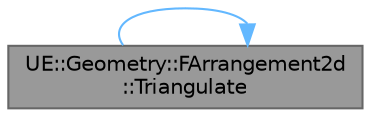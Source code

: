 digraph "UE::Geometry::FArrangement2d::Triangulate"
{
 // INTERACTIVE_SVG=YES
 // LATEX_PDF_SIZE
  bgcolor="transparent";
  edge [fontname=Helvetica,fontsize=10,labelfontname=Helvetica,labelfontsize=10];
  node [fontname=Helvetica,fontsize=10,shape=box,height=0.2,width=0.4];
  rankdir="LR";
  Node1 [id="Node000001",label="UE::Geometry::FArrangement2d\l::Triangulate",height=0.2,width=0.4,color="gray40", fillcolor="grey60", style="filled", fontcolor="black",tooltip="Attempts to triangulate the arrangement with a constrained Delaunay triangulation NOTE: May fail if a..."];
  Node1 -> Node1 [id="edge1_Node000001_Node000001",color="steelblue1",style="solid",tooltip=" "];
}
